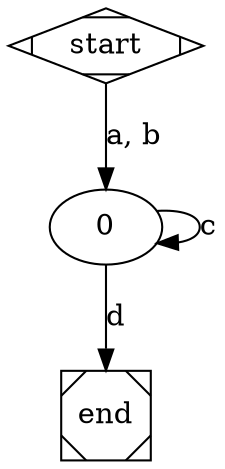 digraph G {

  start -> 0[label="a, b"];
  0 -> 0[label="c"];
  0 -> end[label="d"];

  start [shape=Mdiamond];
  end [shape=Msquare];
}
